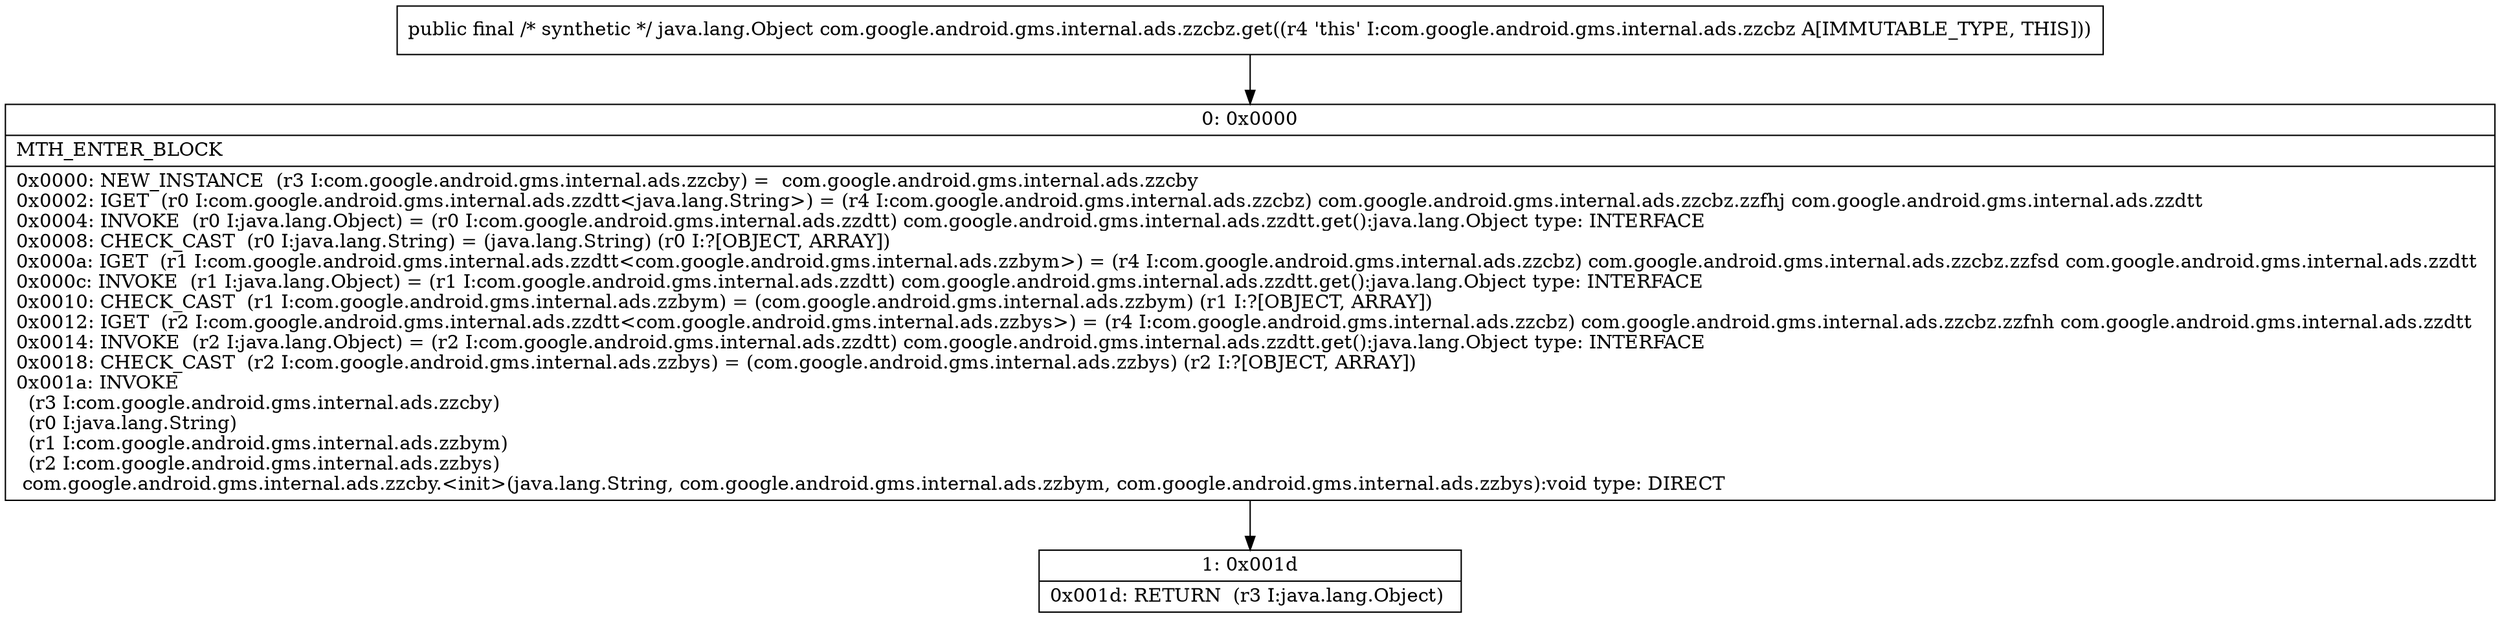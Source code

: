 digraph "CFG forcom.google.android.gms.internal.ads.zzcbz.get()Ljava\/lang\/Object;" {
Node_0 [shape=record,label="{0\:\ 0x0000|MTH_ENTER_BLOCK\l|0x0000: NEW_INSTANCE  (r3 I:com.google.android.gms.internal.ads.zzcby) =  com.google.android.gms.internal.ads.zzcby \l0x0002: IGET  (r0 I:com.google.android.gms.internal.ads.zzdtt\<java.lang.String\>) = (r4 I:com.google.android.gms.internal.ads.zzcbz) com.google.android.gms.internal.ads.zzcbz.zzfhj com.google.android.gms.internal.ads.zzdtt \l0x0004: INVOKE  (r0 I:java.lang.Object) = (r0 I:com.google.android.gms.internal.ads.zzdtt) com.google.android.gms.internal.ads.zzdtt.get():java.lang.Object type: INTERFACE \l0x0008: CHECK_CAST  (r0 I:java.lang.String) = (java.lang.String) (r0 I:?[OBJECT, ARRAY]) \l0x000a: IGET  (r1 I:com.google.android.gms.internal.ads.zzdtt\<com.google.android.gms.internal.ads.zzbym\>) = (r4 I:com.google.android.gms.internal.ads.zzcbz) com.google.android.gms.internal.ads.zzcbz.zzfsd com.google.android.gms.internal.ads.zzdtt \l0x000c: INVOKE  (r1 I:java.lang.Object) = (r1 I:com.google.android.gms.internal.ads.zzdtt) com.google.android.gms.internal.ads.zzdtt.get():java.lang.Object type: INTERFACE \l0x0010: CHECK_CAST  (r1 I:com.google.android.gms.internal.ads.zzbym) = (com.google.android.gms.internal.ads.zzbym) (r1 I:?[OBJECT, ARRAY]) \l0x0012: IGET  (r2 I:com.google.android.gms.internal.ads.zzdtt\<com.google.android.gms.internal.ads.zzbys\>) = (r4 I:com.google.android.gms.internal.ads.zzcbz) com.google.android.gms.internal.ads.zzcbz.zzfnh com.google.android.gms.internal.ads.zzdtt \l0x0014: INVOKE  (r2 I:java.lang.Object) = (r2 I:com.google.android.gms.internal.ads.zzdtt) com.google.android.gms.internal.ads.zzdtt.get():java.lang.Object type: INTERFACE \l0x0018: CHECK_CAST  (r2 I:com.google.android.gms.internal.ads.zzbys) = (com.google.android.gms.internal.ads.zzbys) (r2 I:?[OBJECT, ARRAY]) \l0x001a: INVOKE  \l  (r3 I:com.google.android.gms.internal.ads.zzcby)\l  (r0 I:java.lang.String)\l  (r1 I:com.google.android.gms.internal.ads.zzbym)\l  (r2 I:com.google.android.gms.internal.ads.zzbys)\l com.google.android.gms.internal.ads.zzcby.\<init\>(java.lang.String, com.google.android.gms.internal.ads.zzbym, com.google.android.gms.internal.ads.zzbys):void type: DIRECT \l}"];
Node_1 [shape=record,label="{1\:\ 0x001d|0x001d: RETURN  (r3 I:java.lang.Object) \l}"];
MethodNode[shape=record,label="{public final \/* synthetic *\/ java.lang.Object com.google.android.gms.internal.ads.zzcbz.get((r4 'this' I:com.google.android.gms.internal.ads.zzcbz A[IMMUTABLE_TYPE, THIS])) }"];
MethodNode -> Node_0;
Node_0 -> Node_1;
}

